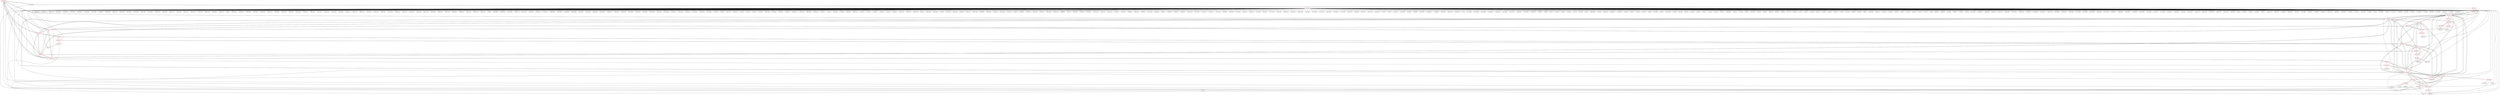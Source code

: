 graph {
	563 [label="(563) R35_T2" color=red]
	564 [label="(564) R52_T1"]
	562 [label="(562) T22_T1"]
	583 [label="(583) T14_T1"]
	584 [label="(584) T15_T1"]
	586 [label="(586) T17_T1"]
	585 [label="(585) T16_T1"]
	599 [label="(599) R35_T1"]
	564 [label="(564) R52_T1" color=red]
	569 [label="(569) D1_T"]
	563 [label="(563) R35_T2"]
	562 [label="(562) T22_T1"]
	565 [label="(565) R58_T1" color=red]
	567 [label="(567) D2_T"]
	574 [label="(574) R40_T2"]
	588 [label="(588) R27_T1"]
	589 [label="(589) R28_T1"]
	590 [label="(590) R29_T1"]
	594 [label="(594) R30_T1"]
	599 [label="(599) R35_T1"]
	566 [label="(566) R57_T1"]
	566 [label="(566) R57_T1" color=red]
	567 [label="(567) D2_T"]
	565 [label="(565) R58_T1"]
	567 [label="(567) D2_T" color=red]
	565 [label="(565) R58_T1"]
	574 [label="(574) R40_T2"]
	588 [label="(588) R27_T1"]
	589 [label="(589) R28_T1"]
	590 [label="(590) R29_T1"]
	594 [label="(594) R30_T1"]
	599 [label="(599) R35_T1"]
	569 [label="(569) D1_T"]
	568 [label="(568) C8_T"]
	566 [label="(566) R57_T1"]
	601 [label="(601) R1_P1"]
	568 [label="(568) C8_T" color=red]
	569 [label="(569) D1_T"]
	567 [label="(567) D2_T"]
	569 [label="(569) D1_T" color=red]
	567 [label="(567) D2_T"]
	568 [label="(568) C8_T"]
	564 [label="(564) R52_T1"]
	570 [label="(570) R36_T2" color=red]
	105 [label="(105) U9"]
	4 [label="(4) TP3"]
	239 [label="(239) J5"]
	174 [label="(174) R57"]
	9 [label="(9) U1"]
	575 [label="(575) T18_T2"]
	571 [label="(571) R37_T2" color=red]
	481 [label="(481) U41"]
	9 [label="(9) U1"]
	576 [label="(576) T19_T2"]
	572 [label="(572) R38_T2" color=red]
	239 [label="(239) J5"]
	9 [label="(9) U1"]
	577 [label="(577) T20_T2"]
	573 [label="(573) R39_T2" color=red]
	9 [label="(9) U1"]
	212 [label="(212) J4"]
	217 [label="(217) R71"]
	578 [label="(578) T21_T2"]
	574 [label="(574) R40_T2" color=red]
	567 [label="(567) D2_T"]
	565 [label="(565) R58_T1"]
	588 [label="(588) R27_T1"]
	589 [label="(589) R28_T1"]
	590 [label="(590) R29_T1"]
	594 [label="(594) R30_T1"]
	599 [label="(599) R35_T1"]
	577 [label="(577) T20_T2"]
	578 [label="(578) T21_T2"]
	576 [label="(576) T19_T2"]
	562 [label="(562) T22_T1"]
	575 [label="(575) T18_T2"]
	575 [label="(575) T18_T2" color=red]
	577 [label="(577) T20_T2"]
	578 [label="(578) T21_T2"]
	576 [label="(576) T19_T2"]
	574 [label="(574) R40_T2"]
	562 [label="(562) T22_T1"]
	570 [label="(570) R36_T2"]
	576 [label="(576) T19_T2" color=red]
	577 [label="(577) T20_T2"]
	578 [label="(578) T21_T2"]
	574 [label="(574) R40_T2"]
	562 [label="(562) T22_T1"]
	575 [label="(575) T18_T2"]
	571 [label="(571) R37_T2"]
	577 [label="(577) T20_T2" color=red]
	578 [label="(578) T21_T2"]
	576 [label="(576) T19_T2"]
	574 [label="(574) R40_T2"]
	562 [label="(562) T22_T1"]
	575 [label="(575) T18_T2"]
	572 [label="(572) R38_T2"]
	578 [label="(578) T21_T2" color=red]
	577 [label="(577) T20_T2"]
	576 [label="(576) T19_T2"]
	574 [label="(574) R40_T2"]
	562 [label="(562) T22_T1"]
	575 [label="(575) T18_T2"]
	573 [label="(573) R39_T2"]
	579 [label="(579) T10_T1" color=red]
	587 [label="(587) R23_T1"]
	595 [label="(595) R31_T1"]
	588 [label="(588) R27_T1"]
	580 [label="(580) T11_T1" color=red]
	592 [label="(592) R24_T1"]
	596 [label="(596) R32_T1"]
	589 [label="(589) R28_T1"]
	581 [label="(581) T12_T1" color=red]
	597 [label="(597) R33_T1"]
	590 [label="(590) R29_T1"]
	591 [label="(591) R25_T1"]
	582 [label="(582) T13_T1" color=red]
	598 [label="(598) R34_T1"]
	594 [label="(594) R30_T1"]
	593 [label="(593) R26_T1"]
	583 [label="(583) T14_T1" color=red]
	584 [label="(584) T15_T1"]
	586 [label="(586) T17_T1"]
	585 [label="(585) T16_T1"]
	599 [label="(599) R35_T1"]
	563 [label="(563) R35_T2"]
	595 [label="(595) R31_T1"]
	584 [label="(584) T15_T1" color=red]
	583 [label="(583) T14_T1"]
	586 [label="(586) T17_T1"]
	585 [label="(585) T16_T1"]
	599 [label="(599) R35_T1"]
	563 [label="(563) R35_T2"]
	596 [label="(596) R32_T1"]
	585 [label="(585) T16_T1" color=red]
	583 [label="(583) T14_T1"]
	584 [label="(584) T15_T1"]
	586 [label="(586) T17_T1"]
	599 [label="(599) R35_T1"]
	563 [label="(563) R35_T2"]
	597 [label="(597) R33_T1"]
	586 [label="(586) T17_T1" color=red]
	583 [label="(583) T14_T1"]
	584 [label="(584) T15_T1"]
	585 [label="(585) T16_T1"]
	599 [label="(599) R35_T1"]
	563 [label="(563) R35_T2"]
	598 [label="(598) R34_T1"]
	587 [label="(587) R23_T1" color=red]
	239 [label="(239) J5"]
	579 [label="(579) T10_T1"]
	588 [label="(588) R27_T1" color=red]
	567 [label="(567) D2_T"]
	565 [label="(565) R58_T1"]
	574 [label="(574) R40_T2"]
	589 [label="(589) R28_T1"]
	590 [label="(590) R29_T1"]
	594 [label="(594) R30_T1"]
	599 [label="(599) R35_T1"]
	595 [label="(595) R31_T1"]
	579 [label="(579) T10_T1"]
	589 [label="(589) R28_T1" color=red]
	567 [label="(567) D2_T"]
	565 [label="(565) R58_T1"]
	574 [label="(574) R40_T2"]
	588 [label="(588) R27_T1"]
	590 [label="(590) R29_T1"]
	594 [label="(594) R30_T1"]
	599 [label="(599) R35_T1"]
	596 [label="(596) R32_T1"]
	580 [label="(580) T11_T1"]
	590 [label="(590) R29_T1" color=red]
	567 [label="(567) D2_T"]
	565 [label="(565) R58_T1"]
	574 [label="(574) R40_T2"]
	588 [label="(588) R27_T1"]
	589 [label="(589) R28_T1"]
	594 [label="(594) R30_T1"]
	599 [label="(599) R35_T1"]
	597 [label="(597) R33_T1"]
	581 [label="(581) T12_T1"]
	591 [label="(591) R25_T1" color=red]
	9 [label="(9) U1"]
	8 [label="(8) U3"]
	581 [label="(581) T12_T1"]
	592 [label="(592) R24_T1" color=red]
	486 [label="(486) J18"]
	487 [label="(487) U46"]
	580 [label="(580) T11_T1"]
	593 [label="(593) R26_T1" color=red]
	496 [label="(496) U43"]
	582 [label="(582) T13_T1"]
	594 [label="(594) R30_T1" color=red]
	567 [label="(567) D2_T"]
	565 [label="(565) R58_T1"]
	574 [label="(574) R40_T2"]
	588 [label="(588) R27_T1"]
	589 [label="(589) R28_T1"]
	590 [label="(590) R29_T1"]
	599 [label="(599) R35_T1"]
	582 [label="(582) T13_T1"]
	598 [label="(598) R34_T1"]
	595 [label="(595) R31_T1" color=red]
	588 [label="(588) R27_T1"]
	579 [label="(579) T10_T1"]
	583 [label="(583) T14_T1"]
	596 [label="(596) R32_T1" color=red]
	584 [label="(584) T15_T1"]
	580 [label="(580) T11_T1"]
	589 [label="(589) R28_T1"]
	597 [label="(597) R33_T1" color=red]
	585 [label="(585) T16_T1"]
	590 [label="(590) R29_T1"]
	581 [label="(581) T12_T1"]
	598 [label="(598) R34_T1" color=red]
	586 [label="(586) T17_T1"]
	582 [label="(582) T13_T1"]
	594 [label="(594) R30_T1"]
	599 [label="(599) R35_T1" color=red]
	567 [label="(567) D2_T"]
	565 [label="(565) R58_T1"]
	574 [label="(574) R40_T2"]
	588 [label="(588) R27_T1"]
	589 [label="(589) R28_T1"]
	590 [label="(590) R29_T1"]
	594 [label="(594) R30_T1"]
	583 [label="(583) T14_T1"]
	584 [label="(584) T15_T1"]
	586 [label="(586) T17_T1"]
	585 [label="(585) T16_T1"]
	563 [label="(563) R35_T2"]
	600 [label="(600) U1_P1" color=red]
	603 [label="(603) R3_P1"]
	602 [label="(602) R2_P1"]
	601 [label="(601) R1_P1"]
	601 [label="(601) R1_P1" color=red]
	567 [label="(567) D2_T"]
	600 [label="(600) U1_P1"]
	602 [label="(602) R2_P1" color=red]
	279 [label="(279) J10"]
	600 [label="(600) U1_P1"]
	603 [label="(603) R3_P1" color=red]
	274 [label="(274) U21"]
	600 [label="(600) U1_P1"]
	604 [label="(604) GND" color=red]
	396 [label="(396) C223"]
	395 [label="(395) C174"]
	394 [label="(394) C170"]
	414 [label="(414) C164"]
	412 [label="(412) C200"]
	413 [label="(413) C201"]
	406 [label="(406) C181"]
	407 [label="(407) C185"]
	411 [label="(411) C196"]
	209 [label="(209) R65"]
	408 [label="(408) C189"]
	409 [label="(409) C193"]
	410 [label="(410) C192"]
	417 [label="(417) C176"]
	415 [label="(415) C168"]
	433 [label="(433) C182"]
	204 [label="(204) C269"]
	434 [label="(434) C186"]
	435 [label="(435) C188"]
	436 [label="(436) C197"]
	437 [label="(437) C204"]
	432 [label="(432) C125"]
	416 [label="(416) C172"]
	431 [label="(431) C123"]
	418 [label="(418) C179"]
	419 [label="(419) C183"]
	420 [label="(420) C187"]
	195 [label="(195) J3"]
	421 [label="(421) C191"]
	422 [label="(422) C195"]
	423 [label="(423) C198"]
	424 [label="(424) C202"]
	403 [label="(403) C232"]
	397 [label="(397) C225"]
	404 [label="(404) C234"]
	399 [label="(399) C224"]
	400 [label="(400) C226"]
	401 [label="(401) C228"]
	402 [label="(402) C230"]
	398 [label="(398) C222"]
	427 [label="(427) C217"]
	428 [label="(428) C219"]
	429 [label="(429) C235"]
	430 [label="(430) C236"]
	202 [label="(202) U11"]
	383 [label="(383) C231"]
	208 [label="(208) C275"]
	207 [label="(207) C274"]
	206 [label="(206) C273"]
	405 [label="(405) C220"]
	447 [label="(447) C124"]
	439 [label="(439) C206"]
	440 [label="(440) C207"]
	441 [label="(441) C156"]
	442 [label="(442) C169"]
	443 [label="(443) C178"]
	444 [label="(444) C184"]
	445 [label="(445) C190"]
	197 [label="(197) C110"]
	446 [label="(446) C194"]
	196 [label="(196) C109"]
	455 [label="(455) C122"]
	448 [label="(448) C126"]
	449 [label="(449) C127"]
	194 [label="(194) J2"]
	465 [label="(465) C288"]
	450 [label="(450) C155"]
	451 [label="(451) C160"]
	452 [label="(452) C171"]
	453 [label="(453) C173"]
	454 [label="(454) C175"]
	198 [label="(198) C111"]
	457 [label="(457) C227"]
	458 [label="(458) C229"]
	459 [label="(459) C233"]
	464 [label="(464) C264"]
	460 [label="(460) C246"]
	461 [label="(461) C247"]
	462 [label="(462) C252"]
	463 [label="(463) C260"]
	392 [label="(392) C162"]
	438 [label="(438) C205"]
	426 [label="(426) C215"]
	393 [label="(393) C166"]
	471 [label="(471) C282"]
	468 [label="(468) C285"]
	469 [label="(469) C284"]
	470 [label="(470) C283"]
	472 [label="(472) C281"]
	473 [label="(473) C280"]
	474 [label="(474) C279"]
	475 [label="(475) C278"]
	476 [label="(476) C277"]
	425 [label="(425) C213"]
	466 [label="(466) C287"]
	467 [label="(467) C286"]
	9 [label="(9) U1"]
	172 [label="(172) C82"]
	106 [label="(106) U8"]
	107 [label="(107) U10"]
	181 [label="(181) R50"]
	173 [label="(173) C83"]
	105 [label="(105) U9"]
	104 [label="(104) U5"]
	108 [label="(108) U4"]
	170 [label="(170) C80"]
	382 [label="(382) C208"]
	166 [label="(166) C98"]
	168 [label="(168) C99"]
	169 [label="(169) C102"]
	203 [label="(203) C270"]
	379 [label="(379) C216"]
	380 [label="(380) C218"]
	381 [label="(381) C221"]
	178 [label="(178) C71"]
	179 [label="(179) U7"]
	162 [label="(162) R58"]
	176 [label="(176) C69"]
	148 [label="(148) C88"]
	149 [label="(149) C101"]
	151 [label="(151) R52"]
	171 [label="(171) C81"]
	153 [label="(153) R61"]
	155 [label="(155) R54"]
	157 [label="(157) R63"]
	146 [label="(146) C87"]
	147 [label="(147) C100"]
	325 [label="(325) C147"]
	306 [label="(306) C138"]
	241 [label="(241) J6"]
	324 [label="(324) C146"]
	314 [label="(314) C139"]
	237 [label="(237) J8"]
	310 [label="(310) C141"]
	301 [label="(301) U28"]
	242 [label="(242) JP3"]
	234 [label="(234) U17"]
	322 [label="(322) C148"]
	238 [label="(238) FB4"]
	323 [label="(323) C149"]
	319 [label="(319) U26"]
	318 [label="(318) C140"]
	321 [label="(321) U27"]
	239 [label="(239) J5"]
	240 [label="(240) X1"]
	299 [label="(299) U30"]
	300 [label="(300) U31"]
	295 [label="(295) U29"]
	296 [label="(296) U23"]
	284 [label="(284) C132"]
	285 [label="(285) C133"]
	288 [label="(288) R98"]
	274 [label="(274) U21"]
	287 [label="(287) Q2"]
	279 [label="(279) J10"]
	252 [label="(252) DS6"]
	251 [label="(251) DS5"]
	278 [label="(278) C137"]
	275 [label="(275) C134"]
	257 [label="(257) U18"]
	276 [label="(276) C135"]
	272 [label="(272) U22"]
	273 [label="(273) U20"]
	249 [label="(249) R88"]
	248 [label="(248) C131"]
	283 [label="(283) D5"]
	277 [label="(277) C136"]
	256 [label="(256) SW1"]
	282 [label="(282) D4"]
	359 [label="(359) FB5"]
	228 [label="(228) R75"]
	353 [label="(353) R125"]
	230 [label="(230) C116"]
	231 [label="(231) C118"]
	232 [label="(232) C114"]
	233 [label="(233) C117"]
	227 [label="(227) U13"]
	212 [label="(212) J4"]
	355 [label="(355) FB6"]
	356 [label="(356) U35"]
	357 [label="(357) U36"]
	210 [label="(210) U12"]
	229 [label="(229) C115"]
	211 [label="(211) BT1"]
	372 [label="(372) U32"]
	271 [label="(271) C130"]
	270 [label="(270) C128"]
	269 [label="(269) C119"]
	376 [label="(376) C157"]
	263 [label="(263) C129"]
	374 [label="(374) C150"]
	375 [label="(375) C158"]
	377 [label="(377) C121"]
	378 [label="(378) C120"]
	370 [label="(370) C153"]
	371 [label="(371) C154"]
	262 [label="(262) DS3"]
	366 [label="(366) U34"]
	337 [label="(337) U37"]
	226 [label="(226) C113"]
	225 [label="(225) C112"]
	223 [label="(223) D1"]
	350 [label="(350) J7"]
	221 [label="(221) U14"]
	340 [label="(340) C159"]
	342 [label="(342) J13"]
	346 [label="(346) JP4"]
	347 [label="(347) R122"]
	348 [label="(348) R123"]
	349 [label="(349) R124"]
	367 [label="(367) U33"]
	368 [label="(368) C151"]
	369 [label="(369) C152"]
	8 [label="(8) U3"]
	7 [label="(7) U2"]
	527 [label="(527) C248"]
	536 [label="(536) C265"]
	535 [label="(535) C258"]
	534 [label="(534) C257"]
	533 [label="(533) C255"]
	532 [label="(532) C254"]
	531 [label="(531) C253"]
	530 [label="(530) C251"]
	529 [label="(529) C250"]
	528 [label="(528) C249"]
	39 [label="(39) R30"]
	38 [label="(38) R29"]
	54 [label="(54) C2"]
	50 [label="(50) C13"]
	46 [label="(46) C32"]
	49 [label="(49) C10"]
	51 [label="(51) C16"]
	45 [label="(45) C29"]
	55 [label="(55) C5"]
	509 [label="(509) C256"]
	52 [label="(52) C19"]
	503 [label="(503) U42"]
	508 [label="(508) C261"]
	496 [label="(496) U43"]
	494 [label="(494) C244"]
	44 [label="(44) C49"]
	48 [label="(48) C52"]
	47 [label="(47) C28"]
	75 [label="(75) C15"]
	53 [label="(53) C22"]
	59 [label="(59) C60"]
	65 [label="(65) C11"]
	553 [label="(553) C266"]
	58 [label="(58) C59"]
	89 [label="(89) C36"]
	93 [label="(93) C48"]
	92 [label="(92) C45"]
	91 [label="(91) C42"]
	90 [label="(90) C39"]
	94 [label="(94) C51"]
	88 [label="(88) C33"]
	87 [label="(87) C30"]
	550 [label="(550) R152"]
	86 [label="(86) C53"]
	57 [label="(57) C25"]
	56 [label="(56) C1"]
	551 [label="(551) U49"]
	70 [label="(70) C26"]
	559 [label="(559) Q4"]
	69 [label="(69) C23"]
	68 [label="(68) C20"]
	558 [label="(558) Q3"]
	67 [label="(67) C17"]
	66 [label="(66) C14"]
	71 [label="(71) C3"]
	79 [label="(79) C27"]
	83 [label="(83) C44"]
	82 [label="(82) C41"]
	81 [label="(81) C38"]
	80 [label="(80) C35"]
	78 [label="(78) C24"]
	77 [label="(77) C21"]
	76 [label="(76) C18"]
	96 [label="(96) C61"]
	85 [label="(85) C50"]
	99 [label="(99) C7"]
	103 [label="(103) C58"]
	102 [label="(102) C57"]
	101 [label="(101) C34"]
	100 [label="(100) C31"]
	84 [label="(84) C47"]
	98 [label="(98) C4"]
	97 [label="(97) C62"]
	95 [label="(95) C54"]
	74 [label="(74) C12"]
	73 [label="(73) C9"]
	72 [label="(72) C6"]
	481 [label="(481) U41"]
	487 [label="(487) U46"]
	486 [label="(486) J18"]
	485 [label="(485) D8"]
	484 [label="(484) J16"]
	43 [label="(43) C46"]
	478 [label="(478) J17"]
	42 [label="(42) C43"]
	41 [label="(41) C40"]
	477 [label="(477) U45"]
	488 [label="(488) SW3"]
	490 [label="(490) R138"]
	40 [label="(40) C37"]
	545 [label="(545) C211"]
	549 [label="(549) C245"]
	547 [label="(547) C212"]
	546 [label="(546) C214"]
	544 [label="(544) C210"]
	543 [label="(543) C209"]
	542 [label="(542) C241"]
	541 [label="(541) C242"]
	540 [label="(540) C259"]
	539 [label="(539) C243"]
	538 [label="(538) C263"]
	537 [label="(537) C262"]
	493 [label="(493) FB9"]
	491 [label="(491) C238"]
	502 [label="(502) C240"]
	501 [label="(501) C239"]
	500 [label="(500) C237"]
	499 [label="(499) R136"]
	520 [label="(520) R147"]
	519 [label="(519) R146"]
	521 [label="(521) R148"]
	513 [label="(513) R144"]
	512 [label="(512) U47"]
	517 [label="(517) U48"]
	515 [label="(515) R141"]
	516 [label="(516) R142"]
	125 [label="(125) C67"]
	390 [label="(390) C161"]
	391 [label="(391) C177"]
	384 [label="(384) C199"]
	389 [label="(389) C165"]
	386 [label="(386) C163"]
	387 [label="(387) C167"]
	184 [label="(184) C93"]
	61 [label="(61) C8"]
	118 [label="(118) R42"]
	60 [label="(60) C55"]
	120 [label="(120) R45"]
	193 [label="(193) J1"]
	186 [label="(186) C276"]
	385 [label="(385) C203"]
	122 [label="(122) R40"]
	388 [label="(388) C180"]
	191 [label="(191) C77"]
	187 [label="(187) C96"]
	188 [label="(188) C70"]
	189 [label="(189) C68"]
	190 [label="(190) C90"]
	141 [label="(141) C104"]
	140 [label="(140) C92"]
	139 [label="(139) C103"]
	129 [label="(129) C65"]
	132 [label="(132) C79"]
	131 [label="(131) C78"]
	12 [label="(12) R28"]
	11 [label="(11) R2"]
	130 [label="(130) C66"]
	63 [label="(63) C63"]
	111 [label="(111) C76"]
	109 [label="(109) R59"]
	62 [label="(62) C56"]
	138 [label="(138) C91"]
	134 [label="(134) C86"]
	133 [label="(133) R46"]
	64 [label="(64) C64"]
	137 [label="(137) C85"]
	136 [label="(136) C97"]
	135 [label="(135) C84"]
	113 [label="(113) R34"]
	579 [label="(579) T10_T1"]
	580 [label="(580) T11_T1"]
	581 [label="(581) T12_T1"]
	582 [label="(582) T13_T1"]
	577 [label="(577) T20_T2"]
	583 [label="(583) T14_T1"]
	584 [label="(584) T15_T1"]
	575 [label="(575) T18_T2"]
	578 [label="(578) T21_T2"]
	576 [label="(576) T19_T2"]
	568 [label="(568) C8_T"]
	585 [label="(585) T16_T1"]
	586 [label="(586) T17_T1"]
	567 [label="(567) D2_T"]
	562 [label="(562) T22_T1"]
	566 [label="(566) R57_T1"]
	600 [label="(600) U1_P1"]
	563 -- 564
	563 -- 562
	563 -- 583
	563 -- 584
	563 -- 586
	563 -- 585
	563 -- 599
	564 -- 569
	564 -- 563
	564 -- 562
	565 -- 567
	565 -- 574
	565 -- 588
	565 -- 589
	565 -- 590
	565 -- 594
	565 -- 599
	565 -- 566
	566 -- 567
	566 -- 565
	567 -- 565
	567 -- 574
	567 -- 588
	567 -- 589
	567 -- 590
	567 -- 594
	567 -- 599
	567 -- 569
	567 -- 568
	567 -- 566
	567 -- 601
	568 -- 569
	568 -- 567
	569 -- 567
	569 -- 568
	569 -- 564
	570 -- 105
	570 -- 4
	570 -- 239
	570 -- 174
	570 -- 9
	570 -- 575
	571 -- 481
	571 -- 9
	571 -- 576
	572 -- 239
	572 -- 9
	572 -- 577
	573 -- 9
	573 -- 212
	573 -- 217
	573 -- 578
	574 -- 567
	574 -- 565
	574 -- 588
	574 -- 589
	574 -- 590
	574 -- 594
	574 -- 599
	574 -- 577
	574 -- 578
	574 -- 576
	574 -- 562
	574 -- 575
	575 -- 577
	575 -- 578
	575 -- 576
	575 -- 574
	575 -- 562
	575 -- 570
	576 -- 577
	576 -- 578
	576 -- 574
	576 -- 562
	576 -- 575
	576 -- 571
	577 -- 578
	577 -- 576
	577 -- 574
	577 -- 562
	577 -- 575
	577 -- 572
	578 -- 577
	578 -- 576
	578 -- 574
	578 -- 562
	578 -- 575
	578 -- 573
	579 -- 587
	579 -- 595
	579 -- 588
	580 -- 592
	580 -- 596
	580 -- 589
	581 -- 597
	581 -- 590
	581 -- 591
	582 -- 598
	582 -- 594
	582 -- 593
	583 -- 584
	583 -- 586
	583 -- 585
	583 -- 599
	583 -- 563
	583 -- 595
	584 -- 583
	584 -- 586
	584 -- 585
	584 -- 599
	584 -- 563
	584 -- 596
	585 -- 583
	585 -- 584
	585 -- 586
	585 -- 599
	585 -- 563
	585 -- 597
	586 -- 583
	586 -- 584
	586 -- 585
	586 -- 599
	586 -- 563
	586 -- 598
	587 -- 239
	587 -- 579
	588 -- 567
	588 -- 565
	588 -- 574
	588 -- 589
	588 -- 590
	588 -- 594
	588 -- 599
	588 -- 595
	588 -- 579
	589 -- 567
	589 -- 565
	589 -- 574
	589 -- 588
	589 -- 590
	589 -- 594
	589 -- 599
	589 -- 596
	589 -- 580
	590 -- 567
	590 -- 565
	590 -- 574
	590 -- 588
	590 -- 589
	590 -- 594
	590 -- 599
	590 -- 597
	590 -- 581
	591 -- 9
	591 -- 8
	591 -- 581
	592 -- 486
	592 -- 487
	592 -- 580
	593 -- 496
	593 -- 582
	594 -- 567
	594 -- 565
	594 -- 574
	594 -- 588
	594 -- 589
	594 -- 590
	594 -- 599
	594 -- 582
	594 -- 598
	595 -- 588
	595 -- 579
	595 -- 583
	596 -- 584
	596 -- 580
	596 -- 589
	597 -- 585
	597 -- 590
	597 -- 581
	598 -- 586
	598 -- 582
	598 -- 594
	599 -- 567
	599 -- 565
	599 -- 574
	599 -- 588
	599 -- 589
	599 -- 590
	599 -- 594
	599 -- 583
	599 -- 584
	599 -- 586
	599 -- 585
	599 -- 563
	600 -- 603
	600 -- 602
	600 -- 601
	601 -- 567
	601 -- 600
	602 -- 279
	602 -- 600
	603 -- 274
	603 -- 600
	604 -- 396
	604 -- 395
	604 -- 394
	604 -- 414
	604 -- 412
	604 -- 413
	604 -- 406
	604 -- 407
	604 -- 411
	604 -- 209
	604 -- 408
	604 -- 409
	604 -- 410
	604 -- 417
	604 -- 415
	604 -- 433
	604 -- 204
	604 -- 434
	604 -- 435
	604 -- 436
	604 -- 437
	604 -- 432
	604 -- 416
	604 -- 431
	604 -- 418
	604 -- 419
	604 -- 420
	604 -- 195
	604 -- 421
	604 -- 422
	604 -- 423
	604 -- 424
	604 -- 403
	604 -- 397
	604 -- 404
	604 -- 399
	604 -- 400
	604 -- 401
	604 -- 402
	604 -- 398
	604 -- 427
	604 -- 428
	604 -- 429
	604 -- 430
	604 -- 202
	604 -- 383
	604 -- 208
	604 -- 207
	604 -- 206
	604 -- 405
	604 -- 447
	604 -- 439
	604 -- 440
	604 -- 441
	604 -- 442
	604 -- 443
	604 -- 444
	604 -- 445
	604 -- 197
	604 -- 446
	604 -- 196
	604 -- 455
	604 -- 448
	604 -- 449
	604 -- 194
	604 -- 465
	604 -- 450
	604 -- 451
	604 -- 452
	604 -- 453
	604 -- 454
	604 -- 198
	604 -- 457
	604 -- 458
	604 -- 459
	604 -- 464
	604 -- 460
	604 -- 461
	604 -- 462
	604 -- 463
	604 -- 392
	604 -- 438
	604 -- 426
	604 -- 393
	604 -- 471
	604 -- 468
	604 -- 469
	604 -- 470
	604 -- 472
	604 -- 473
	604 -- 474
	604 -- 475
	604 -- 476
	604 -- 425
	604 -- 466
	604 -- 467
	604 -- 9
	604 -- 172
	604 -- 106
	604 -- 107
	604 -- 181
	604 -- 173
	604 -- 105
	604 -- 104
	604 -- 108
	604 -- 170
	604 -- 382
	604 -- 166
	604 -- 168
	604 -- 169
	604 -- 203
	604 -- 379
	604 -- 380
	604 -- 381
	604 -- 178
	604 -- 179
	604 -- 162
	604 -- 176
	604 -- 148
	604 -- 149
	604 -- 151
	604 -- 171
	604 -- 153
	604 -- 155
	604 -- 157
	604 -- 146
	604 -- 147
	604 -- 325
	604 -- 306
	604 -- 241
	604 -- 324
	604 -- 314
	604 -- 237
	604 -- 310
	604 -- 301
	604 -- 242
	604 -- 234
	604 -- 322
	604 -- 238
	604 -- 323
	604 -- 319
	604 -- 318
	604 -- 321
	604 -- 239
	604 -- 240
	604 -- 299
	604 -- 300
	604 -- 295
	604 -- 296
	604 -- 284
	604 -- 285
	604 -- 288
	604 -- 274
	604 -- 287
	604 -- 279
	604 -- 252
	604 -- 251
	604 -- 278
	604 -- 275
	604 -- 257
	604 -- 276
	604 -- 272
	604 -- 273
	604 -- 249
	604 -- 248
	604 -- 283
	604 -- 277
	604 -- 256
	604 -- 282
	604 -- 359
	604 -- 228
	604 -- 353
	604 -- 230
	604 -- 231
	604 -- 232
	604 -- 233
	604 -- 227
	604 -- 212
	604 -- 355
	604 -- 356
	604 -- 357
	604 -- 210
	604 -- 229
	604 -- 211
	604 -- 372
	604 -- 271
	604 -- 270
	604 -- 269
	604 -- 376
	604 -- 263
	604 -- 374
	604 -- 375
	604 -- 377
	604 -- 378
	604 -- 370
	604 -- 371
	604 -- 262
	604 -- 366
	604 -- 337
	604 -- 226
	604 -- 225
	604 -- 223
	604 -- 350
	604 -- 221
	604 -- 340
	604 -- 342
	604 -- 346
	604 -- 347
	604 -- 348
	604 -- 349
	604 -- 367
	604 -- 368
	604 -- 369
	604 -- 8
	604 -- 7
	604 -- 527
	604 -- 536
	604 -- 535
	604 -- 534
	604 -- 533
	604 -- 532
	604 -- 531
	604 -- 530
	604 -- 529
	604 -- 528
	604 -- 39
	604 -- 38
	604 -- 54
	604 -- 50
	604 -- 46
	604 -- 49
	604 -- 51
	604 -- 45
	604 -- 55
	604 -- 509
	604 -- 52
	604 -- 503
	604 -- 508
	604 -- 496
	604 -- 494
	604 -- 44
	604 -- 48
	604 -- 47
	604 -- 75
	604 -- 53
	604 -- 59
	604 -- 65
	604 -- 553
	604 -- 58
	604 -- 89
	604 -- 93
	604 -- 92
	604 -- 91
	604 -- 90
	604 -- 94
	604 -- 88
	604 -- 87
	604 -- 550
	604 -- 86
	604 -- 57
	604 -- 56
	604 -- 551
	604 -- 70
	604 -- 559
	604 -- 69
	604 -- 68
	604 -- 558
	604 -- 67
	604 -- 66
	604 -- 71
	604 -- 79
	604 -- 83
	604 -- 82
	604 -- 81
	604 -- 80
	604 -- 78
	604 -- 77
	604 -- 76
	604 -- 96
	604 -- 85
	604 -- 99
	604 -- 103
	604 -- 102
	604 -- 101
	604 -- 100
	604 -- 84
	604 -- 98
	604 -- 97
	604 -- 95
	604 -- 74
	604 -- 73
	604 -- 72
	604 -- 481
	604 -- 487
	604 -- 486
	604 -- 485
	604 -- 484
	604 -- 43
	604 -- 478
	604 -- 42
	604 -- 41
	604 -- 477
	604 -- 488
	604 -- 490
	604 -- 40
	604 -- 545
	604 -- 549
	604 -- 547
	604 -- 546
	604 -- 544
	604 -- 543
	604 -- 542
	604 -- 541
	604 -- 540
	604 -- 539
	604 -- 538
	604 -- 537
	604 -- 493
	604 -- 491
	604 -- 502
	604 -- 501
	604 -- 500
	604 -- 499
	604 -- 520
	604 -- 519
	604 -- 521
	604 -- 513
	604 -- 512
	604 -- 517
	604 -- 515
	604 -- 516
	604 -- 125
	604 -- 390
	604 -- 391
	604 -- 384
	604 -- 389
	604 -- 386
	604 -- 387
	604 -- 184
	604 -- 61
	604 -- 118
	604 -- 60
	604 -- 120
	604 -- 193
	604 -- 186
	604 -- 385
	604 -- 122
	604 -- 388
	604 -- 191
	604 -- 187
	604 -- 188
	604 -- 189
	604 -- 190
	604 -- 141
	604 -- 140
	604 -- 139
	604 -- 129
	604 -- 132
	604 -- 131
	604 -- 12
	604 -- 11
	604 -- 130
	604 -- 63
	604 -- 111
	604 -- 109
	604 -- 62
	604 -- 138
	604 -- 134
	604 -- 133
	604 -- 64
	604 -- 137
	604 -- 136
	604 -- 135
	604 -- 113
	604 -- 579
	604 -- 580
	604 -- 581
	604 -- 582
	604 -- 577
	604 -- 583
	604 -- 584
	604 -- 575
	604 -- 578
	604 -- 576
	604 -- 568
	604 -- 585
	604 -- 586
	604 -- 567
	604 -- 562
	604 -- 566
	604 -- 600
}